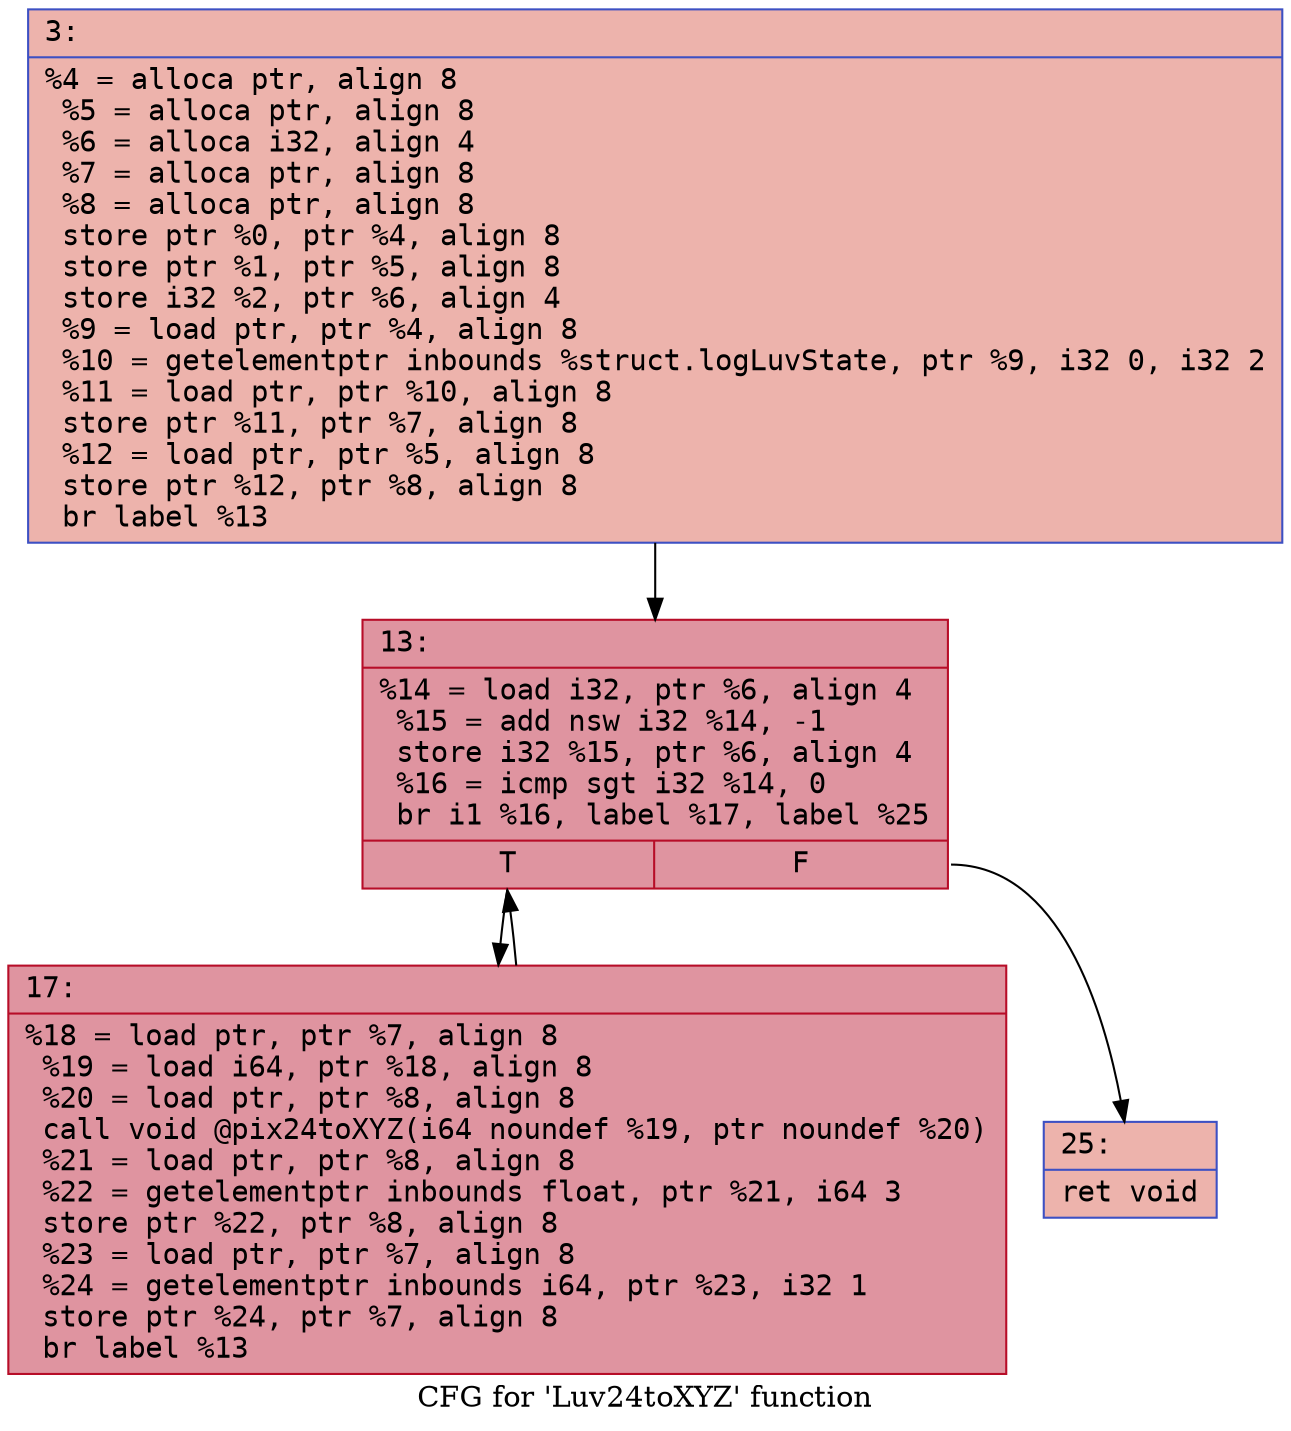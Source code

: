 digraph "CFG for 'Luv24toXYZ' function" {
	label="CFG for 'Luv24toXYZ' function";

	Node0x600000630000 [shape=record,color="#3d50c3ff", style=filled, fillcolor="#d6524470" fontname="Courier",label="{3:\l|  %4 = alloca ptr, align 8\l  %5 = alloca ptr, align 8\l  %6 = alloca i32, align 4\l  %7 = alloca ptr, align 8\l  %8 = alloca ptr, align 8\l  store ptr %0, ptr %4, align 8\l  store ptr %1, ptr %5, align 8\l  store i32 %2, ptr %6, align 4\l  %9 = load ptr, ptr %4, align 8\l  %10 = getelementptr inbounds %struct.logLuvState, ptr %9, i32 0, i32 2\l  %11 = load ptr, ptr %10, align 8\l  store ptr %11, ptr %7, align 8\l  %12 = load ptr, ptr %5, align 8\l  store ptr %12, ptr %8, align 8\l  br label %13\l}"];
	Node0x600000630000 -> Node0x600000630050[tooltip="3 -> 13\nProbability 100.00%" ];
	Node0x600000630050 [shape=record,color="#b70d28ff", style=filled, fillcolor="#b70d2870" fontname="Courier",label="{13:\l|  %14 = load i32, ptr %6, align 4\l  %15 = add nsw i32 %14, -1\l  store i32 %15, ptr %6, align 4\l  %16 = icmp sgt i32 %14, 0\l  br i1 %16, label %17, label %25\l|{<s0>T|<s1>F}}"];
	Node0x600000630050:s0 -> Node0x6000006300a0[tooltip="13 -> 17\nProbability 96.88%" ];
	Node0x600000630050:s1 -> Node0x6000006300f0[tooltip="13 -> 25\nProbability 3.12%" ];
	Node0x6000006300a0 [shape=record,color="#b70d28ff", style=filled, fillcolor="#b70d2870" fontname="Courier",label="{17:\l|  %18 = load ptr, ptr %7, align 8\l  %19 = load i64, ptr %18, align 8\l  %20 = load ptr, ptr %8, align 8\l  call void @pix24toXYZ(i64 noundef %19, ptr noundef %20)\l  %21 = load ptr, ptr %8, align 8\l  %22 = getelementptr inbounds float, ptr %21, i64 3\l  store ptr %22, ptr %8, align 8\l  %23 = load ptr, ptr %7, align 8\l  %24 = getelementptr inbounds i64, ptr %23, i32 1\l  store ptr %24, ptr %7, align 8\l  br label %13\l}"];
	Node0x6000006300a0 -> Node0x600000630050[tooltip="17 -> 13\nProbability 100.00%" ];
	Node0x6000006300f0 [shape=record,color="#3d50c3ff", style=filled, fillcolor="#d6524470" fontname="Courier",label="{25:\l|  ret void\l}"];
}
